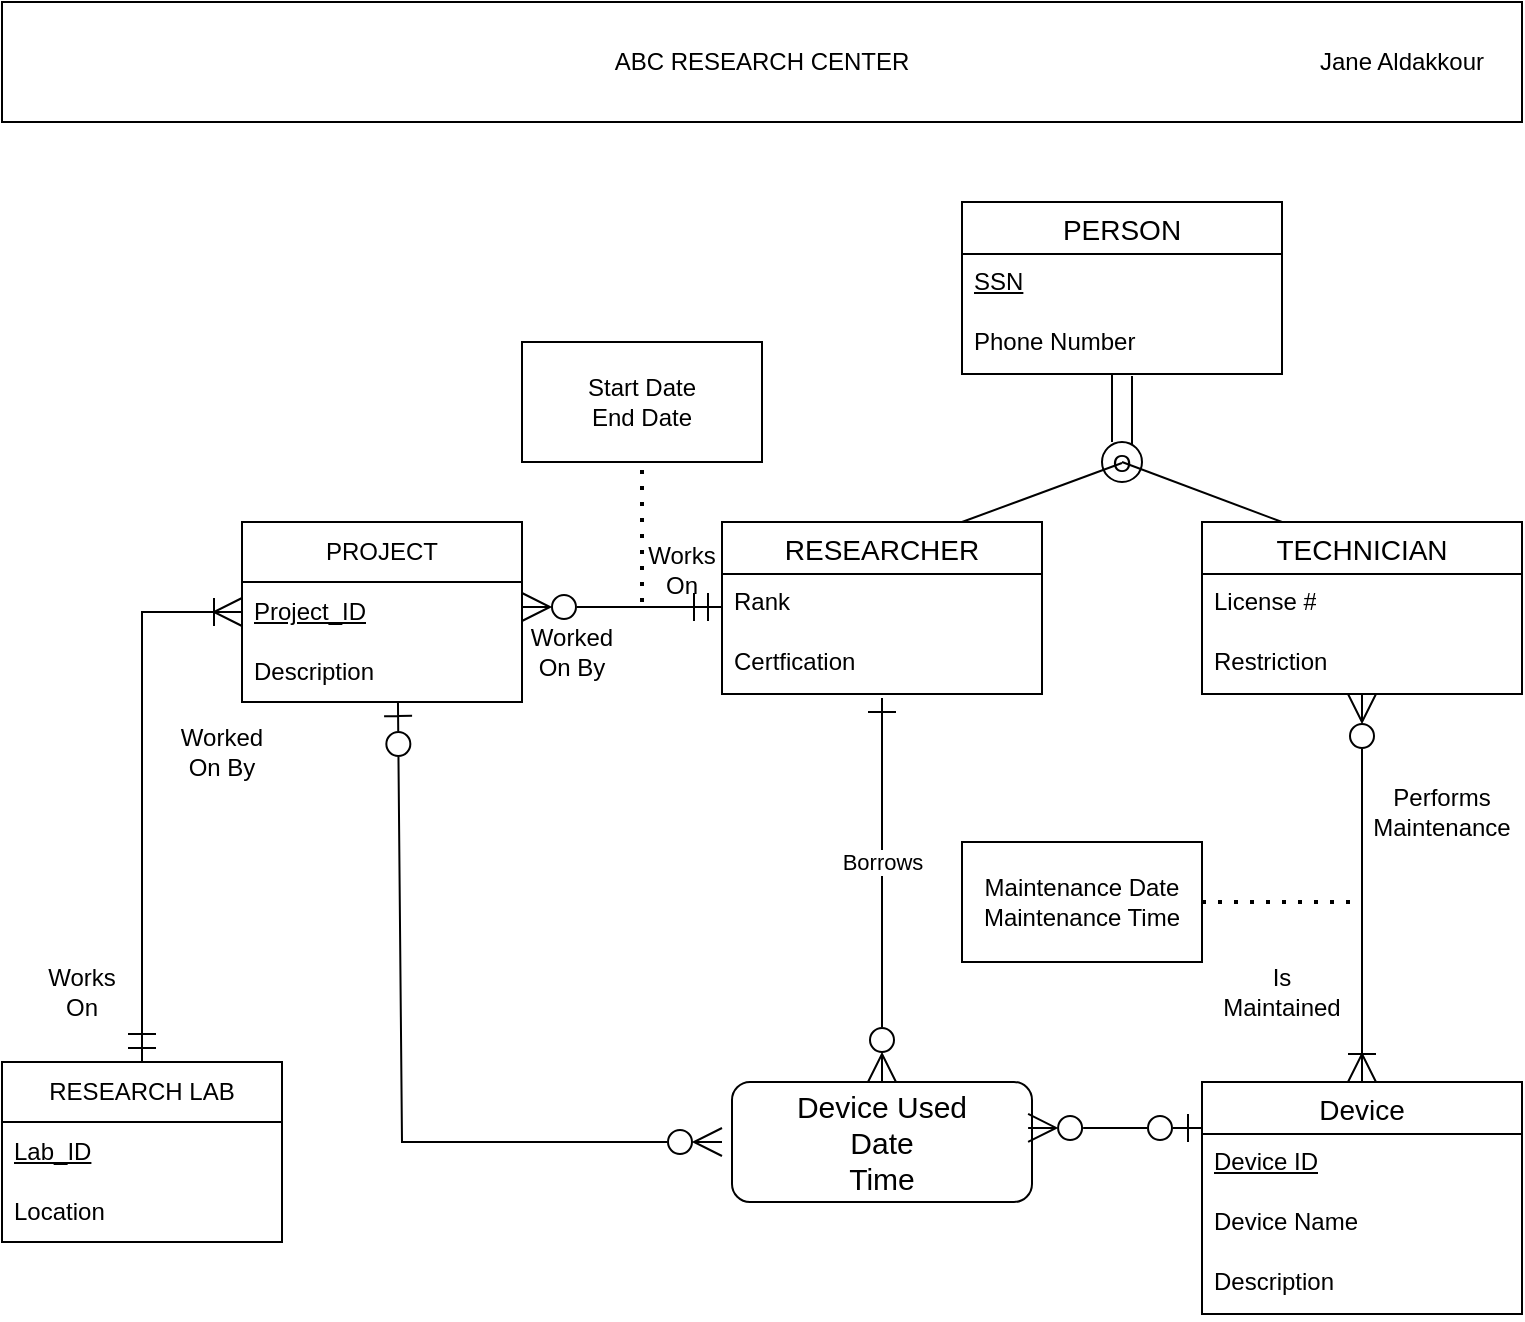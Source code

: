 <mxfile version="24.6.4" type="device">
  <diagram name="Page-1" id="m90n152Sgidp1Vkj_W1F">
    <mxGraphModel dx="954" dy="513" grid="1" gridSize="10" guides="1" tooltips="1" connect="1" arrows="1" fold="1" page="1" pageScale="1" pageWidth="827" pageHeight="1169" math="0" shadow="0">
      <root>
        <mxCell id="0" />
        <mxCell id="1" parent="0" />
        <mxCell id="EUVCZY_uh-M4FHh08Wyi-1" value="ABC RESEARCH CENTER" style="rounded=0;whiteSpace=wrap;html=1;" vertex="1" parent="1">
          <mxGeometry x="40" y="20" width="760" height="60" as="geometry" />
        </mxCell>
        <mxCell id="EUVCZY_uh-M4FHh08Wyi-2" value="RESEARCH LAB" style="swimlane;fontStyle=0;childLayout=stackLayout;horizontal=1;startSize=30;horizontalStack=0;resizeParent=1;resizeParentMax=0;resizeLast=0;collapsible=1;marginBottom=0;whiteSpace=wrap;html=1;" vertex="1" parent="1">
          <mxGeometry x="40" y="550" width="140" height="90" as="geometry" />
        </mxCell>
        <mxCell id="EUVCZY_uh-M4FHh08Wyi-3" value="&lt;u&gt;Lab_ID&lt;/u&gt;" style="text;strokeColor=none;fillColor=none;align=left;verticalAlign=middle;spacingLeft=4;spacingRight=4;overflow=hidden;points=[[0,0.5],[1,0.5]];portConstraint=eastwest;rotatable=0;whiteSpace=wrap;html=1;" vertex="1" parent="EUVCZY_uh-M4FHh08Wyi-2">
          <mxGeometry y="30" width="140" height="30" as="geometry" />
        </mxCell>
        <mxCell id="EUVCZY_uh-M4FHh08Wyi-4" value="Location" style="text;strokeColor=none;fillColor=none;align=left;verticalAlign=middle;spacingLeft=4;spacingRight=4;overflow=hidden;points=[[0,0.5],[1,0.5]];portConstraint=eastwest;rotatable=0;whiteSpace=wrap;html=1;" vertex="1" parent="EUVCZY_uh-M4FHh08Wyi-2">
          <mxGeometry y="60" width="140" height="30" as="geometry" />
        </mxCell>
        <mxCell id="EUVCZY_uh-M4FHh08Wyi-6" value="PROJECT" style="swimlane;fontStyle=0;childLayout=stackLayout;horizontal=1;startSize=30;horizontalStack=0;resizeParent=1;resizeParentMax=0;resizeLast=0;collapsible=1;marginBottom=0;whiteSpace=wrap;html=1;" vertex="1" parent="1">
          <mxGeometry x="160" y="280" width="140" height="90" as="geometry" />
        </mxCell>
        <mxCell id="EUVCZY_uh-M4FHh08Wyi-7" value="&lt;u&gt;Project_ID&lt;/u&gt;" style="text;strokeColor=none;fillColor=none;align=left;verticalAlign=middle;spacingLeft=4;spacingRight=4;overflow=hidden;points=[[0,0.5],[1,0.5]];portConstraint=eastwest;rotatable=0;whiteSpace=wrap;html=1;" vertex="1" parent="EUVCZY_uh-M4FHh08Wyi-6">
          <mxGeometry y="30" width="140" height="30" as="geometry" />
        </mxCell>
        <mxCell id="EUVCZY_uh-M4FHh08Wyi-8" value="Description" style="text;strokeColor=none;fillColor=none;align=left;verticalAlign=middle;spacingLeft=4;spacingRight=4;overflow=hidden;points=[[0,0.5],[1,0.5]];portConstraint=eastwest;rotatable=0;whiteSpace=wrap;html=1;" vertex="1" parent="EUVCZY_uh-M4FHh08Wyi-6">
          <mxGeometry y="60" width="140" height="30" as="geometry" />
        </mxCell>
        <mxCell id="EUVCZY_uh-M4FHh08Wyi-10" value="Device" style="swimlane;fontStyle=0;childLayout=stackLayout;horizontal=1;startSize=26;horizontalStack=0;resizeParent=1;resizeParentMax=0;resizeLast=0;collapsible=1;marginBottom=0;align=center;fontSize=14;" vertex="1" parent="1">
          <mxGeometry x="640" y="560" width="160" height="116" as="geometry" />
        </mxCell>
        <mxCell id="EUVCZY_uh-M4FHh08Wyi-11" value="Device ID" style="text;strokeColor=none;fillColor=none;spacingLeft=4;spacingRight=4;overflow=hidden;rotatable=0;points=[[0,0.5],[1,0.5]];portConstraint=eastwest;fontSize=12;whiteSpace=wrap;html=1;fontStyle=4" vertex="1" parent="EUVCZY_uh-M4FHh08Wyi-10">
          <mxGeometry y="26" width="160" height="30" as="geometry" />
        </mxCell>
        <mxCell id="EUVCZY_uh-M4FHh08Wyi-12" value="Device Name" style="text;strokeColor=none;fillColor=none;spacingLeft=4;spacingRight=4;overflow=hidden;rotatable=0;points=[[0,0.5],[1,0.5]];portConstraint=eastwest;fontSize=12;whiteSpace=wrap;html=1;" vertex="1" parent="EUVCZY_uh-M4FHh08Wyi-10">
          <mxGeometry y="56" width="160" height="30" as="geometry" />
        </mxCell>
        <mxCell id="EUVCZY_uh-M4FHh08Wyi-13" value="Description" style="text;strokeColor=none;fillColor=none;spacingLeft=4;spacingRight=4;overflow=hidden;rotatable=0;points=[[0,0.5],[1,0.5]];portConstraint=eastwest;fontSize=12;whiteSpace=wrap;html=1;" vertex="1" parent="EUVCZY_uh-M4FHh08Wyi-10">
          <mxGeometry y="86" width="160" height="30" as="geometry" />
        </mxCell>
        <mxCell id="EUVCZY_uh-M4FHh08Wyi-14" value="TECHNICIAN" style="swimlane;fontStyle=0;childLayout=stackLayout;horizontal=1;startSize=26;horizontalStack=0;resizeParent=1;resizeParentMax=0;resizeLast=0;collapsible=1;marginBottom=0;align=center;fontSize=14;" vertex="1" parent="1">
          <mxGeometry x="640" y="280" width="160" height="86" as="geometry" />
        </mxCell>
        <mxCell id="EUVCZY_uh-M4FHh08Wyi-15" value="License #" style="text;strokeColor=none;fillColor=none;spacingLeft=4;spacingRight=4;overflow=hidden;rotatable=0;points=[[0,0.5],[1,0.5]];portConstraint=eastwest;fontSize=12;whiteSpace=wrap;html=1;" vertex="1" parent="EUVCZY_uh-M4FHh08Wyi-14">
          <mxGeometry y="26" width="160" height="30" as="geometry" />
        </mxCell>
        <mxCell id="EUVCZY_uh-M4FHh08Wyi-16" value="Restriction" style="text;strokeColor=none;fillColor=none;spacingLeft=4;spacingRight=4;overflow=hidden;rotatable=0;points=[[0,0.5],[1,0.5]];portConstraint=eastwest;fontSize=12;whiteSpace=wrap;html=1;" vertex="1" parent="EUVCZY_uh-M4FHh08Wyi-14">
          <mxGeometry y="56" width="160" height="30" as="geometry" />
        </mxCell>
        <mxCell id="EUVCZY_uh-M4FHh08Wyi-18" value="RESEARCHER" style="swimlane;fontStyle=0;childLayout=stackLayout;horizontal=1;startSize=26;horizontalStack=0;resizeParent=1;resizeParentMax=0;resizeLast=0;collapsible=1;marginBottom=0;align=center;fontSize=14;" vertex="1" parent="1">
          <mxGeometry x="400" y="280" width="160" height="86" as="geometry" />
        </mxCell>
        <mxCell id="EUVCZY_uh-M4FHh08Wyi-19" value="Rank" style="text;strokeColor=none;fillColor=none;spacingLeft=4;spacingRight=4;overflow=hidden;rotatable=0;points=[[0,0.5],[1,0.5]];portConstraint=eastwest;fontSize=12;whiteSpace=wrap;html=1;" vertex="1" parent="EUVCZY_uh-M4FHh08Wyi-18">
          <mxGeometry y="26" width="160" height="30" as="geometry" />
        </mxCell>
        <mxCell id="EUVCZY_uh-M4FHh08Wyi-20" value="Certfication" style="text;strokeColor=none;fillColor=none;spacingLeft=4;spacingRight=4;overflow=hidden;rotatable=0;points=[[0,0.5],[1,0.5]];portConstraint=eastwest;fontSize=12;whiteSpace=wrap;html=1;" vertex="1" parent="EUVCZY_uh-M4FHh08Wyi-18">
          <mxGeometry y="56" width="160" height="30" as="geometry" />
        </mxCell>
        <mxCell id="EUVCZY_uh-M4FHh08Wyi-22" value="PERSON" style="swimlane;fontStyle=0;childLayout=stackLayout;horizontal=1;startSize=26;horizontalStack=0;resizeParent=1;resizeParentMax=0;resizeLast=0;collapsible=1;marginBottom=0;align=center;fontSize=14;" vertex="1" parent="1">
          <mxGeometry x="520" y="120" width="160" height="86" as="geometry" />
        </mxCell>
        <mxCell id="EUVCZY_uh-M4FHh08Wyi-23" value="SSN" style="text;strokeColor=none;fillColor=none;spacingLeft=4;spacingRight=4;overflow=hidden;rotatable=0;points=[[0,0.5],[1,0.5]];portConstraint=eastwest;fontSize=12;whiteSpace=wrap;html=1;fontStyle=4" vertex="1" parent="EUVCZY_uh-M4FHh08Wyi-22">
          <mxGeometry y="26" width="160" height="30" as="geometry" />
        </mxCell>
        <mxCell id="EUVCZY_uh-M4FHh08Wyi-24" value="Phone Number" style="text;strokeColor=none;fillColor=none;spacingLeft=4;spacingRight=4;overflow=hidden;rotatable=0;points=[[0,0.5],[1,0.5]];portConstraint=eastwest;fontSize=12;whiteSpace=wrap;html=1;" vertex="1" parent="EUVCZY_uh-M4FHh08Wyi-22">
          <mxGeometry y="56" width="160" height="30" as="geometry" />
        </mxCell>
        <mxCell id="EUVCZY_uh-M4FHh08Wyi-33" value="" style="shape=ellipse;html=1;dashed=0;whiteSpace=wrap;aspect=fixed;perimeter=ellipsePerimeter;" vertex="1" parent="1">
          <mxGeometry x="590" y="240" width="20" height="20" as="geometry" />
        </mxCell>
        <mxCell id="EUVCZY_uh-M4FHh08Wyi-34" value="O" style="text;html=1;align=center;verticalAlign=middle;whiteSpace=wrap;rounded=0;" vertex="1" parent="1">
          <mxGeometry x="570" y="238" width="60" height="25" as="geometry" />
        </mxCell>
        <mxCell id="EUVCZY_uh-M4FHh08Wyi-35" value="" style="endArrow=none;html=1;rounded=0;" edge="1" parent="1">
          <mxGeometry width="50" height="50" relative="1" as="geometry">
            <mxPoint x="595" y="240" as="sourcePoint" />
            <mxPoint x="595" y="206" as="targetPoint" />
          </mxGeometry>
        </mxCell>
        <mxCell id="EUVCZY_uh-M4FHh08Wyi-36" value="" style="endArrow=none;html=1;rounded=0;" edge="1" parent="1">
          <mxGeometry width="50" height="50" relative="1" as="geometry">
            <mxPoint x="605" y="241" as="sourcePoint" />
            <mxPoint x="605" y="207" as="targetPoint" />
          </mxGeometry>
        </mxCell>
        <mxCell id="EUVCZY_uh-M4FHh08Wyi-37" value="" style="endArrow=none;html=1;rounded=0;exitX=0.75;exitY=0;exitDx=0;exitDy=0;entryX=0.5;entryY=0.5;entryDx=0;entryDy=0;entryPerimeter=0;" edge="1" parent="1" source="EUVCZY_uh-M4FHh08Wyi-18" target="EUVCZY_uh-M4FHh08Wyi-34">
          <mxGeometry width="50" height="50" relative="1" as="geometry">
            <mxPoint x="540" y="310" as="sourcePoint" />
            <mxPoint x="580" y="260" as="targetPoint" />
          </mxGeometry>
        </mxCell>
        <mxCell id="EUVCZY_uh-M4FHh08Wyi-38" value="" style="endArrow=none;html=1;rounded=0;entryX=0.25;entryY=0;entryDx=0;entryDy=0;" edge="1" parent="1" target="EUVCZY_uh-M4FHh08Wyi-14">
          <mxGeometry width="50" height="50" relative="1" as="geometry">
            <mxPoint x="600" y="250" as="sourcePoint" />
            <mxPoint x="730" y="210" as="targetPoint" />
          </mxGeometry>
        </mxCell>
        <mxCell id="EUVCZY_uh-M4FHh08Wyi-39" value="&lt;span style=&quot;font-size: 15px;&quot;&gt;Device Used&lt;/span&gt;&lt;br&gt;&lt;div&gt;&lt;span style=&quot;font-size: 15px;&quot;&gt;Date&lt;/span&gt;&lt;/div&gt;&lt;div&gt;&lt;span style=&quot;font-size: 15px;&quot;&gt;Time&lt;/span&gt;&lt;/div&gt;" style="rounded=1;whiteSpace=wrap;html=1;" vertex="1" parent="1">
          <mxGeometry x="405" y="560" width="150" height="60" as="geometry" />
        </mxCell>
        <mxCell id="EUVCZY_uh-M4FHh08Wyi-40" value="" style="endArrow=ERzeroToMany;html=1;rounded=0;exitX=0.5;exitY=0;exitDx=0;exitDy=0;startArrow=ERoneToMany;startFill=0;endFill=0;endSize=12;startSize=12;" edge="1" parent="1" source="EUVCZY_uh-M4FHh08Wyi-10">
          <mxGeometry width="50" height="50" relative="1" as="geometry">
            <mxPoint x="670" y="416" as="sourcePoint" />
            <mxPoint x="720" y="366" as="targetPoint" />
          </mxGeometry>
        </mxCell>
        <mxCell id="EUVCZY_uh-M4FHh08Wyi-41" value="Maintenance Date&lt;div&gt;Maintenance Time&lt;/div&gt;" style="rounded=0;whiteSpace=wrap;html=1;" vertex="1" parent="1">
          <mxGeometry x="520" y="440" width="120" height="60" as="geometry" />
        </mxCell>
        <mxCell id="EUVCZY_uh-M4FHh08Wyi-42" value="" style="endArrow=none;dashed=1;html=1;dashPattern=1 3;strokeWidth=2;rounded=0;exitX=1;exitY=0.5;exitDx=0;exitDy=0;" edge="1" parent="1" source="EUVCZY_uh-M4FHh08Wyi-41">
          <mxGeometry width="50" height="50" relative="1" as="geometry">
            <mxPoint x="670" y="510" as="sourcePoint" />
            <mxPoint x="720" y="470" as="targetPoint" />
          </mxGeometry>
        </mxCell>
        <mxCell id="EUVCZY_uh-M4FHh08Wyi-43" value="Is Maintained" style="text;html=1;align=center;verticalAlign=middle;whiteSpace=wrap;rounded=0;" vertex="1" parent="1">
          <mxGeometry x="650" y="500" width="60" height="30" as="geometry" />
        </mxCell>
        <mxCell id="EUVCZY_uh-M4FHh08Wyi-44" value="Performs Maintenance" style="text;html=1;align=center;verticalAlign=middle;whiteSpace=wrap;rounded=0;" vertex="1" parent="1">
          <mxGeometry x="730" y="410" width="60" height="30" as="geometry" />
        </mxCell>
        <mxCell id="EUVCZY_uh-M4FHh08Wyi-46" value="Works On" style="text;html=1;align=center;verticalAlign=middle;whiteSpace=wrap;rounded=0;" vertex="1" parent="1">
          <mxGeometry x="360" y="289" width="40" height="30" as="geometry" />
        </mxCell>
        <mxCell id="EUVCZY_uh-M4FHh08Wyi-47" value="Worked On By" style="text;html=1;align=center;verticalAlign=middle;whiteSpace=wrap;rounded=0;" vertex="1" parent="1">
          <mxGeometry x="295" y="330" width="60" height="30" as="geometry" />
        </mxCell>
        <mxCell id="EUVCZY_uh-M4FHh08Wyi-48" value="" style="endArrow=ERmandOne;html=1;rounded=0;startArrow=ERoneToMany;startFill=0;endFill=0;endSize=12;startSize=12;entryX=0.5;entryY=0;entryDx=0;entryDy=0;exitX=0;exitY=0.5;exitDx=0;exitDy=0;" edge="1" parent="1" source="EUVCZY_uh-M4FHh08Wyi-7" target="EUVCZY_uh-M4FHh08Wyi-2">
          <mxGeometry width="50" height="50" relative="1" as="geometry">
            <mxPoint x="100" y="330" as="sourcePoint" />
            <mxPoint x="230" y="550" as="targetPoint" />
            <Array as="points">
              <mxPoint x="110" y="325" />
            </Array>
          </mxGeometry>
        </mxCell>
        <mxCell id="EUVCZY_uh-M4FHh08Wyi-50" value="" style="endArrow=ERmandOne;html=1;rounded=0;exitX=1;exitY=0.233;exitDx=0;exitDy=0;exitPerimeter=0;endFill=0;endSize=12;startSize=12;startArrow=ERzeroToMany;startFill=0;" edge="1" parent="1">
          <mxGeometry width="50" height="50" relative="1" as="geometry">
            <mxPoint x="300" y="322.5" as="sourcePoint" />
            <mxPoint x="400" y="322.51" as="targetPoint" />
          </mxGeometry>
        </mxCell>
        <mxCell id="EUVCZY_uh-M4FHh08Wyi-51" value="" style="endArrow=none;dashed=1;html=1;dashPattern=1 3;strokeWidth=2;rounded=0;exitX=0.5;exitY=0;exitDx=0;exitDy=0;" edge="1" parent="1" source="EUVCZY_uh-M4FHh08Wyi-52">
          <mxGeometry width="50" height="50" relative="1" as="geometry">
            <mxPoint x="360" y="420" as="sourcePoint" />
            <mxPoint x="360" y="320" as="targetPoint" />
            <Array as="points" />
          </mxGeometry>
        </mxCell>
        <mxCell id="EUVCZY_uh-M4FHh08Wyi-52" value="Start Date&lt;div&gt;End Date&lt;/div&gt;" style="rounded=0;whiteSpace=wrap;html=1;" vertex="1" parent="1">
          <mxGeometry x="300" y="190" width="120" height="60" as="geometry" />
        </mxCell>
        <mxCell id="EUVCZY_uh-M4FHh08Wyi-55" value="" style="endArrow=ERzeroToOne;html=1;rounded=0;exitX=0.987;exitY=0.383;exitDx=0;exitDy=0;exitPerimeter=0;startSize=12;endSize=12;endFill=0;startArrow=ERzeroToMany;startFill=0;" edge="1" parent="1" source="EUVCZY_uh-M4FHh08Wyi-39">
          <mxGeometry width="50" height="50" relative="1" as="geometry">
            <mxPoint x="590" y="635" as="sourcePoint" />
            <mxPoint x="640" y="583" as="targetPoint" />
          </mxGeometry>
        </mxCell>
        <mxCell id="EUVCZY_uh-M4FHh08Wyi-56" value="" style="endArrow=ERone;html=1;rounded=0;entryX=0.5;entryY=1.067;entryDx=0;entryDy=0;entryPerimeter=0;exitX=0.5;exitY=0;exitDx=0;exitDy=0;endSize=12;startSize=12;startArrow=ERzeroToMany;startFill=0;endFill=0;" edge="1" parent="1" source="EUVCZY_uh-M4FHh08Wyi-39" target="EUVCZY_uh-M4FHh08Wyi-20">
          <mxGeometry width="50" height="50" relative="1" as="geometry">
            <mxPoint x="400" y="490" as="sourcePoint" />
            <mxPoint x="480" y="400" as="targetPoint" />
            <Array as="points" />
          </mxGeometry>
        </mxCell>
        <mxCell id="EUVCZY_uh-M4FHh08Wyi-58" value="Borrows" style="edgeLabel;html=1;align=center;verticalAlign=middle;resizable=0;points=[];" vertex="1" connectable="0" parent="EUVCZY_uh-M4FHh08Wyi-56">
          <mxGeometry x="0.792" relative="1" as="geometry">
            <mxPoint y="62" as="offset" />
          </mxGeometry>
        </mxCell>
        <mxCell id="EUVCZY_uh-M4FHh08Wyi-57" value="" style="endArrow=ERzeroToOne;html=1;rounded=0;entryX=0.557;entryY=1;entryDx=0;entryDy=0;entryPerimeter=0;endSize=12;startSize=12;endFill=0;startArrow=ERzeroToMany;startFill=0;" edge="1" parent="1" target="EUVCZY_uh-M4FHh08Wyi-8">
          <mxGeometry width="50" height="50" relative="1" as="geometry">
            <mxPoint x="400" y="590" as="sourcePoint" />
            <mxPoint x="230" y="370" as="targetPoint" />
            <Array as="points">
              <mxPoint x="240" y="590" />
            </Array>
          </mxGeometry>
        </mxCell>
        <mxCell id="EUVCZY_uh-M4FHh08Wyi-60" value="Works On" style="text;html=1;align=center;verticalAlign=middle;whiteSpace=wrap;rounded=0;" vertex="1" parent="1">
          <mxGeometry x="60" y="500" width="40" height="30" as="geometry" />
        </mxCell>
        <mxCell id="EUVCZY_uh-M4FHh08Wyi-61" value="Worked On By" style="text;html=1;align=center;verticalAlign=middle;whiteSpace=wrap;rounded=0;" vertex="1" parent="1">
          <mxGeometry x="120" y="380" width="60" height="30" as="geometry" />
        </mxCell>
        <mxCell id="EUVCZY_uh-M4FHh08Wyi-62" value="Jane Aldakkour" style="text;html=1;align=center;verticalAlign=middle;whiteSpace=wrap;rounded=0;" vertex="1" parent="1">
          <mxGeometry x="680" y="20" width="120" height="60" as="geometry" />
        </mxCell>
      </root>
    </mxGraphModel>
  </diagram>
</mxfile>
